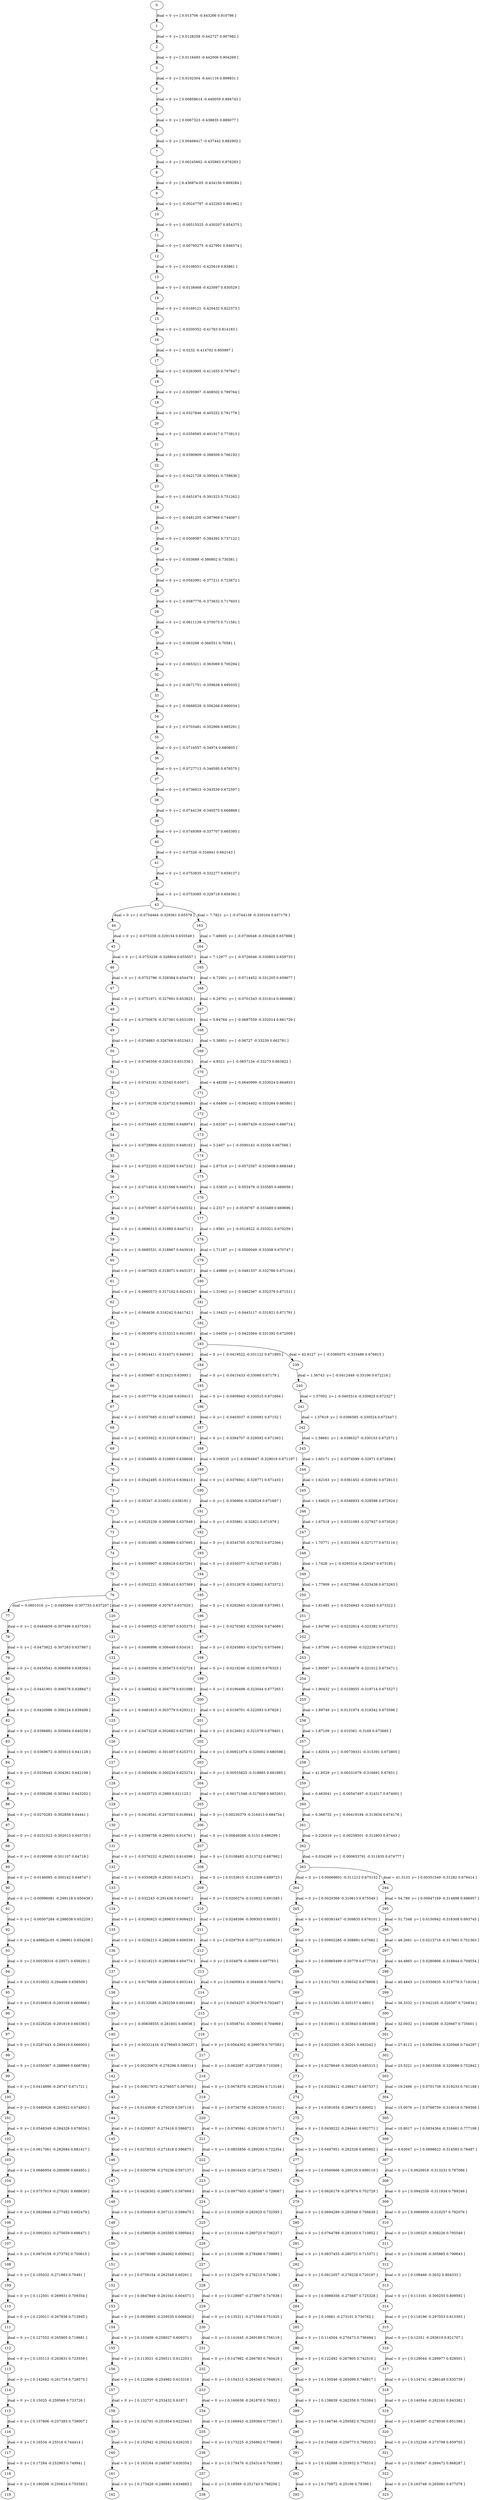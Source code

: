 digraph G {
0;
1;
2;
3;
4;
5;
6;
7;
8;
9;
10;
11;
12;
13;
14;
15;
16;
17;
18;
19;
20;
21;
22;
23;
24;
25;
26;
27;
28;
29;
30;
31;
32;
33;
34;
35;
36;
37;
38;
39;
40;
41;
42;
43;
44;
45;
46;
47;
48;
49;
50;
51;
52;
53;
54;
55;
56;
57;
58;
59;
60;
61;
62;
63;
64;
65;
66;
67;
68;
69;
70;
71;
72;
73;
74;
75;
76;
77;
78;
79;
80;
81;
82;
83;
84;
85;
86;
87;
88;
89;
90;
91;
92;
93;
94;
95;
96;
97;
98;
99;
100;
101;
102;
103;
104;
105;
106;
107;
108;
109;
110;
111;
112;
113;
114;
115;
116;
117;
118;
119;
120;
121;
122;
123;
124;
125;
126;
127;
128;
129;
130;
131;
132;
133;
134;
135;
136;
137;
138;
139;
140;
141;
142;
143;
144;
145;
146;
147;
148;
149;
150;
151;
152;
153;
154;
155;
156;
157;
158;
159;
160;
161;
162;
163;
164;
165;
166;
167;
168;
169;
170;
171;
172;
173;
174;
175;
176;
177;
178;
179;
180;
181;
182;
183;
184;
185;
186;
187;
188;
189;
190;
191;
192;
193;
194;
195;
196;
197;
198;
199;
200;
201;
202;
203;
204;
205;
206;
207;
208;
209;
210;
211;
212;
213;
214;
215;
216;
217;
218;
219;
220;
221;
222;
223;
224;
225;
226;
227;
228;
229;
230;
231;
232;
233;
234;
235;
236;
237;
238;
239;
240;
241;
242;
243;
244;
245;
246;
247;
248;
249;
250;
251;
252;
253;
254;
255;
256;
257;
258;
259;
260;
261;
262;
263;
264;
265;
266;
267;
268;
269;
270;
271;
272;
273;
274;
275;
276;
277;
278;
279;
280;
281;
282;
283;
284;
285;
286;
287;
288;
289;
290;
291;
292;
293;
294;
295;
296;
297;
298;
299;
300;
301;
302;
303;
304;
305;
306;
307;
308;
309;
310;
311;
312;
313;
314;
315;
316;
317;
318;
319;
320;
321;
322;
323;
0->1 [label="dual = 0  y= [ 0.013706 -0.443266 0.910786 ]"];
1->2 [label="dual = 0  y= [ 0.0128258 -0.442727 0.907982 ]"];
2->3 [label="dual = 0  y= [ 0.0116493 -0.442006 0.904269 ]"];
3->4 [label="dual = 0  y= [ 0.0102304 -0.441116 0.899831 ]"];
4->5 [label="dual = 0  y= [ 0.00858614 -0.440059 0.894743 ]"];
5->6 [label="dual = 0  y= [ 0.0067323 -0.438835 0.889077 ]"];
6->7 [label="dual = 0  y= [ 0.00468417 -0.437442 0.882902 ]"];
7->8 [label="dual = 0  y= [ 0.00245662 -0.435883 0.876283 ]"];
8->9 [label="dual = 0  y= [ 6.43687e-05 -0.434156 0.869284 ]"];
9->10 [label="dual = 0  y= [ -0.00247787 -0.432263 0.861962 ]"];
10->11 [label="dual = 0  y= [ -0.00515525 -0.430207 0.854375 ]"];
11->12 [label="dual = 0  y= [ -0.00795275 -0.427991 0.846574 ]"];
12->13 [label="dual = 0  y= [ -0.0108551 -0.425619 0.83861 ]"];
13->14 [label="dual = 0  y= [ -0.0138468 -0.423097 0.830529 ]"];
14->15 [label="dual = 0  y= [ -0.0169121 -0.420432 0.822373 ]"];
15->16 [label="dual = 0  y= [ -0.0200352 -0.41763 0.814183 ]"];
16->17 [label="dual = 0  y= [ -0.0232 -0.414702 0.805997 ]"];
17->18 [label="dual = 0  y= [ -0.0263905 -0.411655 0.797847 ]"];
18->19 [label="dual = 0  y= [ -0.0295907 -0.408502 0.789764 ]"];
19->20 [label="dual = 0  y= [ -0.0327846 -0.405252 0.781778 ]"];
20->21 [label="dual = 0  y= [ -0.0359565 -0.401917 0.773913 ]"];
21->22 [label="dual = 0  y= [ -0.0390909 -0.398509 0.766192 ]"];
22->23 [label="dual = 0  y= [ -0.0421728 -0.395041 0.758636 ]"];
23->24 [label="dual = 0  y= [ -0.0451874 -0.391523 0.751262 ]"];
24->25 [label="dual = 0  y= [ -0.0481205 -0.387969 0.744087 ]"];
25->26 [label="dual = 0  y= [ -0.0509587 -0.384392 0.737122 ]"];
26->27 [label="dual = 0  y= [ -0.053689 -0.380802 0.730381 ]"];
27->28 [label="dual = 0  y= [ -0.0562991 -0.377211 0.723872 ]"];
28->29 [label="dual = 0  y= [ -0.0587776 -0.373632 0.717603 ]"];
29->30 [label="dual = 0  y= [ -0.0611139 -0.370075 0.711581 ]"];
30->31 [label="dual = 0  y= [ -0.063298 -0.366551 0.70581 ]"];
31->32 [label="dual = 0  y= [ -0.0653211 -0.363069 0.700294 ]"];
32->33 [label="dual = 0  y= [ -0.0671751 -0.359638 0.695035 ]"];
33->34 [label="dual = 0  y= [ -0.0688528 -0.356268 0.690034 ]"];
34->35 [label="dual = 0  y= [ -0.0703481 -0.352966 0.685291 ]"];
35->36 [label="dual = 0  y= [ -0.0716557 -0.34974 0.680805 ]"];
36->37 [label="dual = 0  y= [ -0.0727713 -0.346595 0.676575 ]"];
37->38 [label="dual = 0  y= [ -0.0736915 -0.343539 0.672597 ]"];
38->39 [label="dual = 0  y= [ -0.0744139 -0.340575 0.668868 ]"];
39->40 [label="dual = 0  y= [ -0.0749369 -0.337707 0.665385 ]"];
40->41 [label="dual = 0  y= [ -0.07526 -0.334941 0.662143 ]"];
41->42 [label="dual = 0  y= [ -0.0753835 -0.332277 0.659137 ]"];
42->43 [label="dual = 0  y= [ -0.0753085 -0.329718 0.656361 ]"];
43->44 [label="dual = 0  y= [ -0.0754464 -0.329361 0.65579 ]"];
44->45 [label="dual = 0  y= [ -0.075339 -0.329154 0.655549 ]"];
45->46 [label="dual = 0  y= [ -0.0753238 -0.328804 0.655057 ]"];
46->47 [label="dual = 0  y= [ -0.0752796 -0.328384 0.654478 ]"];
47->48 [label="dual = 0  y= [ -0.0751971 -0.327901 0.653825 ]"];
48->49 [label="dual = 0  y= [ -0.0750676 -0.327361 0.653109 ]"];
49->50 [label="dual = 0  y= [ -0.074883 -0.326768 0.652343 ]"];
50->51 [label="dual = 0  y= [ -0.0746356 -0.32613 0.651536 ]"];
51->52 [label="dual = 0  y= [ -0.0743181 -0.32545 0.6507 ]"];
52->53 [label="dual = 0  y= [ -0.0739238 -0.324732 0.649843 ]"];
53->54 [label="dual = 0  y= [ -0.0734465 -0.323981 0.648974 ]"];
54->55 [label="dual = 0  y= [ -0.0728804 -0.323201 0.648102 ]"];
55->56 [label="dual = 0  y= [ -0.0722203 -0.322395 0.647232 ]"];
56->57 [label="dual = 0  y= [ -0.0714614 -0.321566 0.646374 ]"];
57->58 [label="dual = 0  y= [ -0.0705997 -0.320716 0.645532 ]"];
58->59 [label="dual = 0  y= [ -0.0696313 -0.31985 0.644712 ]"];
59->60 [label="dual = 0  y= [ -0.0685531 -0.318967 0.643919 ]"];
60->61 [label="dual = 0  y= [ -0.0673625 -0.318071 0.643157 ]"];
61->62 [label="dual = 0  y= [ -0.0660573 -0.317162 0.642431 ]"];
62->63 [label="dual = 0  y= [ -0.064636 -0.316242 0.641742 ]"];
63->64 [label="dual = 0  y= [ -0.0630974 -0.315312 0.641095 ]"];
64->65 [label="dual = 0  y= [ -0.0614411 -0.314371 0.64049 ]"];
65->66 [label="dual = 0  y= [ -0.059667 -0.313421 0.63993 ]"];
66->67 [label="dual = 0  y= [ -0.0577756 -0.31246 0.639415 ]"];
67->68 [label="dual = 0  y= [ -0.0557685 -0.311487 0.638945 ]"];
68->69 [label="dual = 0  y= [ -0.0555922 -0.311029 0.638417 ]"];
69->70 [label="dual = 0  y= [ -0.0548655 -0.310893 0.638608 ]"];
70->71 [label="dual = 0  y= [ -0.0542495 -0.310514 0.638413 ]"];
71->72 [label="dual = 0  y= [ -0.05347 -0.310051 0.638191 ]"];
72->73 [label="dual = 0  y= [ -0.0525239 -0.309508 0.637949 ]"];
73->74 [label="dual = 0  y= [ -0.0514085 -0.308889 0.637695 ]"];
74->75 [label="dual = 0  y= [ -0.0509907 -0.308418 0.637291 ]"];
75->76 [label="dual = 0  y= [ -0.0502221 -0.308143 0.637369 ]"];
76->77 [label="dual = 0.0601016  y= [ -0.0495664 -0.307733 0.637207 ]"];
77->78 [label="dual = 0  y= [ -0.0484659 -0.307496 0.637539 ]"];
78->79 [label="dual = 0  y= [ -0.0473822 -0.307263 0.637867 ]"];
79->80 [label="dual = 0  y= [ -0.0459541 -0.306956 0.638304 ]"];
80->81 [label="dual = 0  y= [ -0.0441901 -0.306576 0.638847 ]"];
81->82 [label="dual = 0  y= [ -0.0420986 -0.306124 0.639499 ]"];
82->83 [label="dual = 0  y= [ -0.0396881 -0.305604 0.640258 ]"];
83->84 [label="dual = 0  y= [ -0.0369672 -0.305015 0.641128 ]"];
84->85 [label="dual = 0  y= [ -0.0339445 -0.304361 0.642108 ]"];
85->86 [label="dual = 0  y= [ -0.0306286 -0.303641 0.643202 ]"];
86->87 [label="dual = 0  y= [ -0.0270283 -0.302858 0.64441 ]"];
87->88 [label="dual = 0  y= [ -0.0231523 -0.302013 0.645735 ]"];
88->89 [label="dual = 0  y= [ -0.0190098 -0.301107 0.64718 ]"];
89->90 [label="dual = 0  y= [ -0.0146095 -0.300142 0.648747 ]"];
90->91 [label="dual = 0  y= [ -0.00996081 -0.299118 0.650439 ]"];
91->92 [label="dual = 0  y= [ -0.00507284 -0.298038 0.652259 ]"];
92->93 [label="dual = 0  y= [ 4.49882e-05 -0.296901 0.654208 ]"];
93->94 [label="dual = 0  y= [ 0.00538316 -0.29571 0.656291 ]"];
94->95 [label="dual = 0  y= [ 0.010932 -0.294466 0.658509 ]"];
95->96 [label="dual = 0  y= [ 0.0166818 -0.293168 0.660866 ]"];
96->97 [label="dual = 0  y= [ 0.0226226 -0.291819 0.663363 ]"];
97->98 [label="dual = 0  y= [ 0.0287443 -0.290419 0.666003 ]"];
98->99 [label="dual = 0  y= [ 0.0350367 -0.288969 0.668789 ]"];
99->100 [label="dual = 0  y= [ 0.0414896 -0.28747 0.671721 ]"];
100->101 [label="dual = 0  y= [ 0.0480926 -0.285922 0.674802 ]"];
101->102 [label="dual = 0  y= [ 0.0548349 -0.284326 0.678034 ]"];
102->103 [label="dual = 0  y= [ 0.0617061 -0.282684 0.681417 ]"];
103->104 [label="dual = 0  y= [ 0.0686954 -0.280996 0.684951 ]"];
104->105 [label="dual = 0  y= [ 0.0757919 -0.279261 0.688639 ]"];
105->106 [label="dual = 0  y= [ 0.0829848 -0.277482 0.692479 ]"];
106->107 [label="dual = 0  y= [ 0.0902631 -0.275659 0.696471 ]"];
107->108 [label="dual = 0  y= [ 0.0976159 -0.273792 0.700615 ]"];
108->109 [label="dual = 0  y= [ 0.105032 -0.271883 0.70491 ]"];
109->110 [label="dual = 0  y= [ 0.112501 -0.269931 0.709354 ]"];
110->111 [label="dual = 0  y= [ 0.120011 -0.267938 0.713945 ]"];
111->112 [label="dual = 0  y= [ 0.127552 -0.265905 0.718681 ]"];
112->113 [label="dual = 0  y= [ 0.135113 -0.263831 0.723559 ]"];
113->114 [label="dual = 0  y= [ 0.142682 -0.261719 0.728575 ]"];
114->115 [label="dual = 0  y= [ 0.15025 -0.259569 0.733726 ]"];
115->116 [label="dual = 0  y= [ 0.157806 -0.257383 0.739007 ]"];
116->117 [label="dual = 0  y= [ 0.16534 -0.25516 0.744414 ]"];
117->118 [label="dual = 0  y= [ 0.17284 -0.252903 0.749941 ]"];
118->119 [label="dual = 0  y= [ 0.180298 -0.250614 0.755583 ]"];
76->120 [label="dual = 0  y= [ -0.0496939 -0.30767 0.637029 ]"];
120->121 [label="dual = 0  y= [ -0.0499525 -0.307097 0.635375 ]"];
121->122 [label="dual = 0  y= [ -0.0496998 -0.306449 0.63416 ]"];
122->123 [label="dual = 0  y= [ -0.0493304 -0.305673 0.632724 ]"];
123->124 [label="dual = 0  y= [ -0.0488242 -0.304779 0.631098 ]"];
124->125 [label="dual = 0  y= [ -0.0481613 -0.303779 0.629312 ]"];
125->126 [label="dual = 0  y= [ -0.0473228 -0.302682 0.627395 ]"];
126->127 [label="dual = 0  y= [ -0.0462901 -0.301497 0.625373 ]"];
127->128 [label="dual = 0  y= [ -0.0450456 -0.300234 0.623274 ]"];
128->129 [label="dual = 0  y= [ -0.0435723 -0.2989 0.621123 ]"];
129->130 [label="dual = 0  y= [ -0.0418541 -0.297503 0.618944 ]"];
130->131 [label="dual = 0  y= [ -0.0398758 -0.296051 0.616761 ]"];
131->132 [label="dual = 0  y= [ -0.0376232 -0.294551 0.614596 ]"];
132->133 [label="dual = 0  y= [ -0.0350829 -0.29301 0.612471 ]"];
133->134 [label="dual = 0  y= [ -0.032243 -0.291436 0.610407 ]"];
134->135 [label="dual = 0  y= [ -0.0290923 -0.289833 0.608423 ]"];
135->136 [label="dual = 0  y= [ -0.0256213 -0.288208 0.606539 ]"];
136->137 [label="dual = 0  y= [ -0.0218215 -0.286568 0.604774 ]"];
137->138 [label="dual = 0  y= [ -0.0176858 -0.284916 0.603144 ]"];
138->139 [label="dual = 0  y= [ -0.0132085 -0.283259 0.601668 ]"];
139->140 [label="dual = 0  y= [ -0.00838555 -0.281601 0.60036 ]"];
140->141 [label="dual = 0  y= [ -0.00321416 -0.279945 0.599237 ]"];
141->142 [label="dual = 0  y= [ 0.00230676 -0.278296 0.598314 ]"];
142->143 [label="dual = 0  y= [ 0.00817672 -0.276657 0.597603 ]"];
143->144 [label="dual = 0  y= [ 0.0143936 -0.275029 0.597118 ]"];
144->145 [label="dual = 0  y= [ 0.0209537 -0.273416 0.596872 ]"];
145->146 [label="dual = 0  y= [ 0.0278515 -0.271818 0.596875 ]"];
146->147 [label="dual = 0  y= [ 0.0350799 -0.270236 0.597137 ]"];
147->148 [label="dual = 0  y= [ 0.0426302 -0.268671 0.597668 ]"];
148->149 [label="dual = 0  y= [ 0.0504918 -0.267121 0.598475 ]"];
149->150 [label="dual = 0  y= [ 0.0586526 -0.265585 0.599564 ]"];
150->151 [label="dual = 0  y= [ 0.0670989 -0.264062 0.600942 ]"];
151->152 [label="dual = 0  y= [ 0.0758154 -0.262548 0.60261 ]"];
152->153 [label="dual = 0  y= [ 0.0847849 -0.261041 0.604571 ]"];
153->154 [label="dual = 0  y= [ 0.0939893 -0.259535 0.606826 ]"];
154->155 [label="dual = 0  y= [ 0.103409 -0.258027 0.609371 ]"];
155->156 [label="dual = 0  y= [ 0.113021 -0.256511 0.612203 ]"];
156->157 [label="dual = 0  y= [ 0.122806 -0.254982 0.615316 ]"];
157->158 [label="dual = 0  y= [ 0.132737 -0.253432 0.6187 ]"];
158->159 [label="dual = 0  y= [ 0.142791 -0.251854 0.622344 ]"];
159->160 [label="dual = 0  y= [ 0.152942 -0.250242 0.626235 ]"];
160->161 [label="dual = 0  y= [ 0.163164 -0.248587 0.630354 ]"];
161->162 [label="dual = 0  y= [ 0.173428 -0.246881 0.634683 ]"];
43->163 [label="dual = 7.7821  y= [ -0.0744138 -0.330104 0.657178 ]"];
163->164 [label="dual = 7.48605  y= [ -0.0736048 -0.330428 0.657886 ]"];
164->165 [label="dual = 7.12977  y= [ -0.0726046 -0.330803 0.658733 ]"];
165->166 [label="dual = 6.72901  y= [ -0.0714452 -0.331205 0.659677 ]"];
166->167 [label="dual = 6.29761  y= [ -0.0701543 -0.331614 0.660686 ]"];
167->168 [label="dual = 5.84764  y= [ -0.0687559 -0.332014 0.661729 ]"];
168->169 [label="dual = 5.38951  y= [ -0.06727 -0.33239 0.662781 ]"];
169->170 [label="dual = 4.9321  y= [ -0.0657134 -0.33273 0.663822 ]"];
170->171 [label="dual = 4.48288  y= [ -0.0640999 -0.333024 0.664833 ]"];
171->172 [label="dual = 4.04806  y= [ -0.0624402 -0.333264 0.665801 ]"];
172->173 [label="dual = 3.63267  y= [ -0.0607429 -0.333445 0.666714 ]"];
173->174 [label="dual = 3.2407  y= [ -0.0590143 -0.33356 0.667566 ]"];
174->175 [label="dual = 2.87518  y= [ -0.0572587 -0.333608 0.668348 ]"];
175->176 [label="dual = 2.53835  y= [ -0.055479 -0.333585 0.669059 ]"];
176->177 [label="dual = 2.2317  y= [ -0.0536767 -0.333489 0.669696 ]"];
177->178 [label="dual = 1.9561  y= [ -0.0518522 -0.333321 0.670259 ]"];
178->179 [label="dual = 1.71187  y= [ -0.0500049 -0.33308 0.670747 ]"];
179->180 [label="dual = 1.49889  y= [ -0.0481337 -0.332766 0.671164 ]"];
180->181 [label="dual = 1.31662  y= [ -0.0462367 -0.332379 0.671511 ]"];
181->182 [label="dual = 1.16423  y= [ -0.0443117 -0.331921 0.671791 ]"];
182->183 [label="dual = 1.04059  y= [ -0.0423564 -0.331392 0.672009 ]"];
183->184 [label="dual = 0  y= [ -0.0419522 -0.331122 0.671893 ]"];
184->185 [label="dual = 0  y= [ -0.0415433 -0.33086 0.67179 ]"];
185->186 [label="dual = 0  y= [ -0.0409943 -0.330515 0.671664 ]"];
186->187 [label="dual = 0  y= [ -0.0403037 -0.330092 0.67152 ]"];
187->188 [label="dual = 0  y= [ -0.0394707 -0.329592 0.671363 ]"];
188->189 [label="dual = 0.109335  y= [ -0.0384947 -0.329016 0.671197 ]"];
189->190 [label="dual = 0  y= [ -0.0376941 -0.328771 0.671433 ]"];
190->191 [label="dual = 0  y= [ -0.036904 -0.328529 0.671667 ]"];
191->192 [label="dual = 0  y= [ -0.035861 -0.32821 0.671978 ]"];
192->193 [label="dual = 0  y= [ -0.0345705 -0.327815 0.672366 ]"];
193->194 [label="dual = 0  y= [ -0.0330377 -0.327345 0.67283 ]"];
194->195 [label="dual = 0  y= [ -0.0312678 -0.326802 0.673372 ]"];
195->196 [label="dual = 0  y= [ -0.0292663 -0.326188 0.673991 ]"];
196->197 [label="dual = 0  y= [ -0.0270383 -0.325504 0.674689 ]"];
197->198 [label="dual = 0  y= [ -0.0245893 -0.324751 0.675466 ]"];
198->199 [label="dual = 0  y= [ -0.0219246 -0.32393 0.676325 ]"];
199->200 [label="dual = 0  y= [ -0.0190498 -0.323044 0.677265 ]"];
200->201 [label="dual = 0  y= [ -0.0159701 -0.322093 0.67829 ]"];
201->202 [label="dual = 0  y= [ -0.0126912 -0.321078 0.679401 ]"];
202->203 [label="dual = 0  y= [ -0.00921874 -0.320002 0.680598 ]"];
203->204 [label="dual = 0  y= [ -0.00555825 -0.318865 0.681885 ]"];
204->205 [label="dual = 0  y= [ -0.00171548 -0.317668 0.683263 ]"];
205->206 [label="dual = 0  y= [ 0.00230379 -0.316413 0.684734 ]"];
206->207 [label="dual = 0  y= [ 0.00649368 -0.3151 0.686299 ]"];
207->208 [label="dual = 0  y= [ 0.0108483 -0.313732 0.687962 ]"];
208->209 [label="dual = 0  y= [ 0.0153615 -0.312309 0.689723 ]"];
209->210 [label="dual = 0  y= [ 0.0200274 -0.310832 0.691585 ]"];
210->211 [label="dual = 0  y= [ 0.0248396 -0.309303 0.69355 ]"];
211->212 [label="dual = 0  y= [ 0.0297919 -0.307721 0.695619 ]"];
212->213 [label="dual = 0  y= [ 0.034878 -0.30609 0.697793 ]"];
213->214 [label="dual = 0  y= [ 0.0400914 -0.304408 0.700076 ]"];
214->215 [label="dual = 0  y= [ 0.0454257 -0.302679 0.702467 ]"];
215->216 [label="dual = 0  y= [ 0.0508741 -0.300901 0.704969 ]"];
216->217 [label="dual = 0  y= [ 0.0564302 -0.299078 0.707583 ]"];
217->218 [label="dual = 0  y= [ 0.062087 -0.297208 0.710309 ]"];
218->219 [label="dual = 0  y= [ 0.0678378 -0.295294 0.713148 ]"];
219->220 [label="dual = 0  y= [ 0.0736758 -0.293336 0.716102 ]"];
220->221 [label="dual = 0  y= [ 0.0795941 -0.291336 0.719171 ]"];
221->222 [label="dual = 0  y= [ 0.0855856 -0.289293 0.722354 ]"];
222->223 [label="dual = 0  y= [ 0.0916433 -0.28721 0.725653 ]"];
223->224 [label="dual = 0  y= [ 0.0977603 -0.285087 0.729067 ]"];
224->225 [label="dual = 0  y= [ 0.103929 -0.282925 0.732595 ]"];
225->226 [label="dual = 0  y= [ 0.110144 -0.280725 0.736237 ]"];
226->227 [label="dual = 0  y= [ 0.116396 -0.278488 0.739993 ]"];
227->228 [label="dual = 0  y= [ 0.122679 -0.276215 0.74386 ]"];
228->229 [label="dual = 0  y= [ 0.128987 -0.273907 0.747838 ]"];
229->230 [label="dual = 0  y= [ 0.135311 -0.271564 0.751925 ]"];
230->231 [label="dual = 0  y= [ 0.141645 -0.269189 0.756119 ]"];
231->232 [label="dual = 0  y= [ 0.147982 -0.266783 0.760418 ]"];
232->233 [label="dual = 0  y= [ 0.154315 -0.264345 0.764819 ]"];
233->234 [label="dual = 0  y= [ 0.160638 -0.261878 0.76932 ]"];
234->235 [label="dual = 0  y= [ 0.166943 -0.259384 0.773917 ]"];
235->236 [label="dual = 0  y= [ 0.173225 -0.256862 0.778608 ]"];
236->237 [label="dual = 0  y= [ 0.179476 -0.254314 0.783389 ]"];
237->238 [label="dual = 0  y= [ 0.18569 -0.251743 0.788256 ]"];
183->239 [label="dual = 42.8127  y= [ -0.0385075 -0.333486 0.676815 ]"];
239->240 [label="dual = 1.56743  y= [ -0.0412449 -0.33106 0.672216 ]"];
240->241 [label="dual = 1.57002  y= [ -0.0405314 -0.330825 0.672327 ]"];
241->242 [label="dual = 1.57619  y= [ -0.0396585 -0.330524 0.672447 ]"];
242->243 [label="dual = 1.58661  y= [ -0.0386327 -0.330153 0.672571 ]"];
243->244 [label="dual = 1.60171  y= [ -0.0374599 -0.32971 0.672694 ]"];
244->245 [label="dual = 1.62163  y= [ -0.0361452 -0.329192 0.672813 ]"];
245->246 [label="dual = 1.64625  y= [ -0.0346933 -0.328598 0.672924 ]"];
246->247 [label="dual = 1.67518  y= [ -0.0331083 -0.327927 0.673026 ]"];
247->248 [label="dual = 1.70771  y= [ -0.0313934 -0.327177 0.673116 ]"];
248->249 [label="dual = 1.7428  y= [ -0.0295514 -0.326347 0.673195 ]"];
249->250 [label="dual = 1.77909  y= [ -0.0275846 -0.325438 0.673263 ]"];
250->251 [label="dual = 1.81485  y= [ -0.0254943 -0.32445 0.673322 ]"];
251->252 [label="dual = 1.84798  y= [ -0.0232814 -0.323382 0.673373 ]"];
252->253 [label="dual = 1.87596  y= [ -0.020946 -0.322236 0.673422 ]"];
253->254 [label="dual = 1.89587  y= [ -0.0184878 -0.321012 0.673471 ]"];
254->255 [label="dual = 1.90432  y= [ -0.0159055 -0.319714 0.673527 ]"];
255->256 [label="dual = 1.89749  y= [ -0.0131974 -0.318342 0.673596 ]"];
256->257 [label="dual = 1.87109  y= [ -0.010361 -0.3169 0.673685 ]"];
257->258 [label="dual = 1.82034  y= [ -0.00739331 -0.315391 0.673805 ]"];
258->259 [label="dual = 41.8529  y= [ -0.00331679 -0.316691 0.67851 ]"];
259->260 [label="dual = 0.463041  y= [ -0.00547497 -0.314317 0.674001 ]"];
260->261 [label="dual = 0.366732  y= [ -0.00419184 -0.313634 0.674176 ]"];
261->262 [label="dual = 0.226516  y= [ -0.00258501 -0.312803 0.67443 ]"];
262->263 [label="dual = 0.034289  y= [ -0.000653791 -0.311835 0.674777 ]"];
263->264 [label="dual = 0  y= [ 0.00069601 -0.311212 0.675152 ]"];
264->265 [label="dual = 0  y= [ 0.0020368 -0.310613 0.675549 ]"];
265->266 [label="dual = 0  y= [ 0.00381447 -0.309835 0.676101 ]"];
266->267 [label="dual = 0  y= [ 0.00602285 -0.308891 0.67682 ]"];
267->268 [label="dual = 0  y= [ 0.00865499 -0.30779 0.677719 ]"];
268->269 [label="dual = 0  y= [ 0.0117031 -0.306542 0.678808 ]"];
269->270 [label="dual = 0  y= [ 0.0151583 -0.305157 0.6801 ]"];
270->271 [label="dual = 0  y= [ 0.0190111 -0.303643 0.681608 ]"];
271->272 [label="dual = 0  y= [ 0.0232505 -0.30201 0.683342 ]"];
272->273 [label="dual = 0  y= [ 0.0278649 -0.300265 0.685315 ]"];
273->274 [label="dual = 0  y= [ 0.0328412 -0.298417 0.687537 ]"];
274->275 [label="dual = 0  y= [ 0.0381654 -0.296473 0.69002 ]"];
275->276 [label="dual = 0  y= [ 0.0438222 -0.294441 0.692771 ]"];
276->277 [label="dual = 0  y= [ 0.0497951 -0.292326 0.695802 ]"];
277->278 [label="dual = 0  y= [ 0.0560666 -0.290135 0.699119 ]"];
278->279 [label="dual = 0  y= [ 0.0626179 -0.287874 0.702729 ]"];
279->280 [label="dual = 0  y= [ 0.0694289 -0.285548 0.706639 ]"];
280->281 [label="dual = 0  y= [ 0.0764788 -0.283163 0.710852 ]"];
281->282 [label="dual = 0  y= [ 0.0837455 -0.280721 0.715371 ]"];
282->283 [label="dual = 0  y= [ 0.0912057 -0.278228 0.720197 ]"];
283->284 [label="dual = 0  y= [ 0.0988356 -0.275687 0.725328 ]"];
284->285 [label="dual = 0  y= [ 0.10661 -0.273101 0.730762 ]"];
285->286 [label="dual = 0  y= [ 0.114504 -0.270473 0.736494 ]"];
286->287 [label="dual = 0  y= [ 0.122492 -0.267805 0.742516 ]"];
287->288 [label="dual = 0  y= [ 0.130546 -0.265099 0.748817 ]"];
288->289 [label="dual = 0  y= [ 0.138639 -0.262358 0.755384 ]"];
289->290 [label="dual = 0  y= [ 0.146746 -0.259582 0.762203 ]"];
290->291 [label="dual = 0  y= [ 0.154838 -0.256773 0.769253 ]"];
291->292 [label="dual = 0  y= [ 0.162888 -0.253932 0.776514 ]"];
292->293 [label="dual = 0  y= [ 0.170872 -0.25106 0.78396 ]"];
263->294 [label="dual = 41.3133  y= [ 0.00351549 -0.31282 0.679414 ]"];
294->295 [label="dual = 54.789  y= [ 0.00947169 -0.314898 0.686957 ]"];
295->296 [label="dual = 51.7348  y= [ 0.0150942 -0.316308 0.693745 ]"];
296->297 [label="dual = 48.2661  y= [ 0.0213716 -0.317661 0.701363 ]"];
297->298 [label="dual = 44.4865  y= [ 0.0280866 -0.318844 0.709554 ]"];
298->299 [label="dual = 40.4843  y= [ 0.0350635 -0.319776 0.718104 ]"];
299->300 [label="dual = 36.3332  y= [ 0.042165 -0.320397 0.726834 ]"];
300->301 [label="dual = 32.0932  y= [ 0.049288 -0.320667 0.735601 ]"];
301->302 [label="dual = 27.8112  y= [ 0.0563594 -0.320566 0.744297 ]"];
302->303 [label="dual = 23.5221  y= [ 0.0633308 -0.320086 0.752842 ]"];
303->304 [label="dual = 19.2496  y= [ 0.0701738 -0.319233 0.761188 ]"];
304->305 [label="dual = 15.0076  y= [ 0.0768759 -0.318018 0.769308 ]"];
305->306 [label="dual = 10.8017  y= [ 0.0834364 -0.316461 0.777198 ]"];
306->307 [label="dual = 6.63047  y= [ 0.0898622 -0.314583 0.78487 ]"];
307->308 [label="dual = 0  y= [ 0.0920918 -0.313231 0.787086 ]"];
308->309 [label="dual = 0  y= [ 0.0942338 -0.311934 0.789246 ]"];
309->310 [label="dual = 0  y= [ 0.0969959 -0.310257 0.792076 ]"];
310->311 [label="dual = 0  y= [ 0.100325 -0.308226 0.795549 ]"];
311->312 [label="dual = 0  y= [ 0.104168 -0.305865 0.799643 ]"];
312->313 [label="dual = 0  y= [ 0.108466 -0.3032 0.804333 ]"];
313->314 [label="dual = 0  y= [ 0.113161 -0.300255 0.809592 ]"];
314->315 [label="dual = 0  y= [ 0.118196 -0.297053 0.815393 ]"];
315->316 [label="dual = 0  y= [ 0.12351 -0.293619 0.821707 ]"];
316->317 [label="dual = 0  y= [ 0.129044 -0.289977 0.828501 ]"];
317->318 [label="dual = 0  y= [ 0.134741 -0.286149 0.835739 ]"];
318->319 [label="dual = 0  y= [ 0.140544 -0.282161 0.843382 ]"];
319->320 [label="dual = 0  y= [ 0.146397 -0.278036 0.851386 ]"];
320->321 [label="dual = 0  y= [ 0.152248 -0.273798 0.859705 ]"];
321->322 [label="dual = 0  y= [ 0.158047 -0.269472 0.868287 ]"];
322->323 [label="dual = 0  y= [ 0.163748 -0.265081 0.877078 ]"];
}
